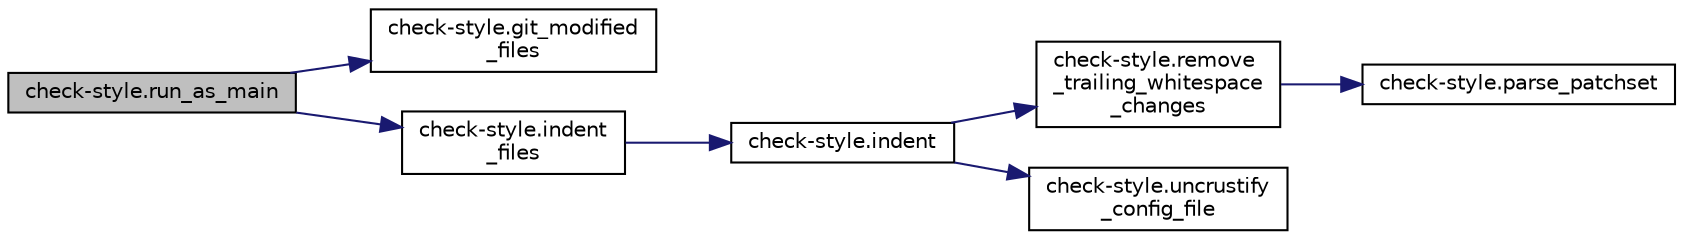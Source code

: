 digraph "check-style.run_as_main"
{
 // LATEX_PDF_SIZE
  edge [fontname="Helvetica",fontsize="10",labelfontname="Helvetica",labelfontsize="10"];
  node [fontname="Helvetica",fontsize="10",shape=record];
  rankdir="LR";
  Node1 [label="check-style.run_as_main",height=0.2,width=0.4,color="black", fillcolor="grey75", style="filled", fontcolor="black",tooltip=" "];
  Node1 -> Node2 [color="midnightblue",fontsize="10",style="solid",fontname="Helvetica"];
  Node2 [label="check-style.git_modified\l_files",height=0.2,width=0.4,color="black", fillcolor="white", style="filled",URL="$namespacecheck-style.html#afc827e88d7b17f49b335fd4f9f1cac57",tooltip=" "];
  Node1 -> Node3 [color="midnightblue",fontsize="10",style="solid",fontname="Helvetica"];
  Node3 [label="check-style.indent\l_files",height=0.2,width=0.4,color="black", fillcolor="white", style="filled",URL="$namespacecheck-style.html#aa3bfb1c5674ac5b420acea5a927a2da8",tooltip=" "];
  Node3 -> Node4 [color="midnightblue",fontsize="10",style="solid",fontname="Helvetica"];
  Node4 [label="check-style.indent",height=0.2,width=0.4,color="black", fillcolor="white", style="filled",URL="$namespacecheck-style.html#a2d6f9f432f34c4705db87ddfcb13405e",tooltip=" "];
  Node4 -> Node5 [color="midnightblue",fontsize="10",style="solid",fontname="Helvetica"];
  Node5 [label="check-style.remove\l_trailing_whitespace\l_changes",height=0.2,width=0.4,color="black", fillcolor="white", style="filled",URL="$namespacecheck-style.html#a2c3b5d33c0b17e299351caf642937eb3",tooltip=" "];
  Node5 -> Node6 [color="midnightblue",fontsize="10",style="solid",fontname="Helvetica"];
  Node6 [label="check-style.parse_patchset",height=0.2,width=0.4,color="black", fillcolor="white", style="filled",URL="$namespacecheck-style.html#a00ffe9f6b7678b83b1f89d171b30b89e",tooltip=" "];
  Node4 -> Node7 [color="midnightblue",fontsize="10",style="solid",fontname="Helvetica"];
  Node7 [label="check-style.uncrustify\l_config_file",height=0.2,width=0.4,color="black", fillcolor="white", style="filled",URL="$namespacecheck-style.html#a290307e84894e2842fa75b203b2c2e67",tooltip=" "];
}

